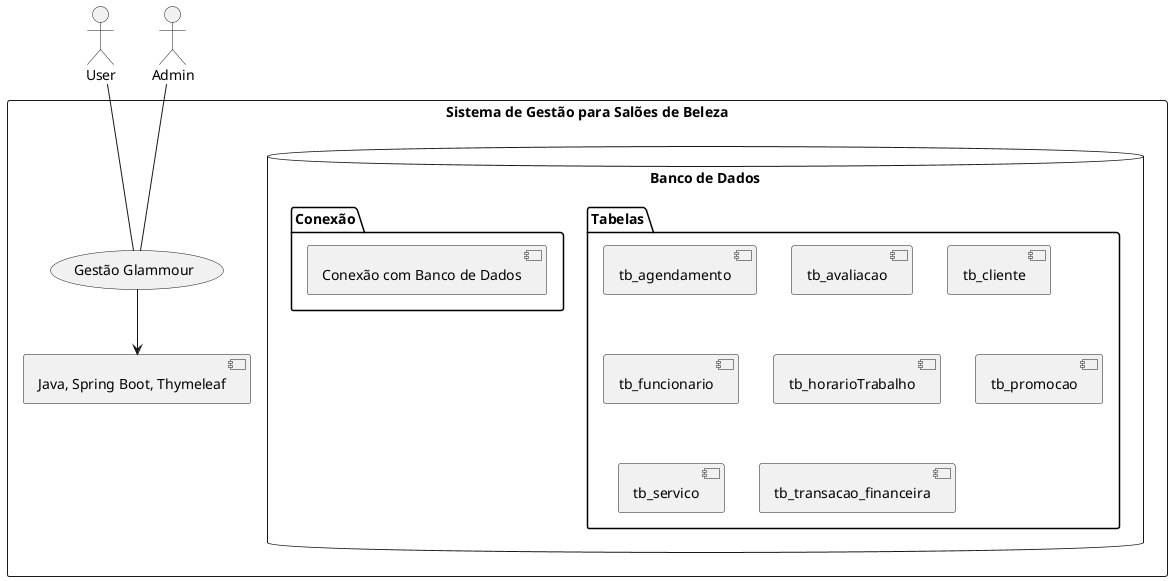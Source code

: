 @startuml Diagrama de Contexto

!define SPRITESURL https://raw.githubusercontent.com/rabelenda/UML-Sprites/master/sprites
!define DATABASEURL https://raw.githubusercontent.com/rabelenda/UML-Sprites/master/sprites/databases
!define CONTROLLERURL https://raw.githubusercontent.com/rabelenda/UML-Sprites/master/sprites/controllers

!define SPRITES +!$SPRITESURL/
!define DATABASE +!$DATABASEURL/
!define CONTROLLER +!$CONTROLLERURL/

actor User as Cliente
actor Admin as Administrador

rectangle "Sistema de Gestão para Salões de Beleza" {
  Cliente -- (Gestão Glammour)
  Administrador -- (Gestão Glammour)
  (Gestão Glammour) --> [Java, Spring Boot, Thymeleaf]
  database "Banco de Dados" {
    folder "Tabelas" {
      [tb_agendamento]
      [tb_avaliacao]
      [tb_cliente]
      [tb_funcionario]
      [tb_horarioTrabalho]
      [tb_promocao]
      [tb_servico]
      [tb_transacao_financeira]
    }
    folder "Conexão" {
      [Conexão com Banco de Dados]
    }
  }
}

@enduml